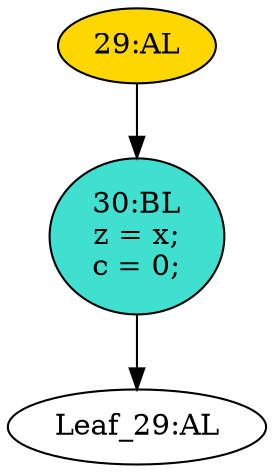 strict digraph "compose( ,  )" {
	node [label="\N"];
	"29:AL"	 [ast="<pyverilog.vparser.ast.Always object at 0x7fa2a5c2d990>",
		clk_sens=False,
		fillcolor=gold,
		label="29:AL",
		sens="['x', 'y', 'direction']",
		statements="[]",
		style=filled,
		typ=Always,
		use_var="['x']"];
	"30:BL"	 [ast="<pyverilog.vparser.ast.Block object at 0x7fa2a5990290>",
		fillcolor=turquoise,
		label="30:BL
z = x;
c = 0;",
		statements="[<pyverilog.vparser.ast.BlockingSubstitution object at 0x7fa2a5c2de10>, <pyverilog.vparser.ast.BlockingSubstitution object at 0x7fa2a57f9fd0>]",
		style=filled,
		typ=Block];
	"29:AL" -> "30:BL"	 [cond="[]",
		lineno=None];
	"Leaf_29:AL"	 [def_var="['c', 'z']",
		label="Leaf_29:AL"];
	"30:BL" -> "Leaf_29:AL"	 [cond="[]",
		lineno=None];
}
